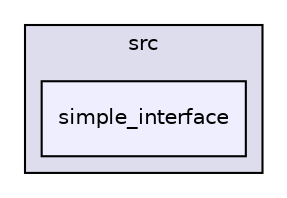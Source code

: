 digraph "simple_interface" {
  compound=true
  node [ fontsize="10", fontname="Helvetica"];
  edge [ labelfontsize="10", labelfontname="Helvetica"];
  subgraph clusterdir_d5ef0c089e55ecb162d8f5d61924357f {
    graph [ bgcolor="#ddddee", pencolor="black", label="src" fontname="Helvetica", fontsize="10", URL="dir_d5ef0c089e55ecb162d8f5d61924357f.html"]
  dir_44974a8bb613e97b1514aec75d164dfa [shape=box, label="simple_interface", style="filled", fillcolor="#eeeeff", pencolor="black", URL="dir_44974a8bb613e97b1514aec75d164dfa.html"];
  }
}
